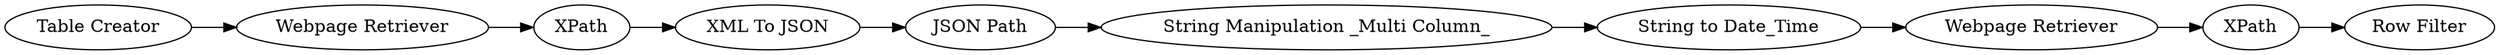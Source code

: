 digraph {
	3 -> 32
	43 -> 27
	33 -> 44
	42 -> 43
	40 -> 42
	44 -> 45
	32 -> 40
	29 -> 33
	27 -> 29
	27 [label="String Manipulation _Multi Column_"]
	43 [label="JSON Path"]
	44 [label=XPath]
	42 [label="XML To JSON"]
	29 [label="String to Date_Time"]
	40 [label=XPath]
	33 [label="Webpage Retriever"]
	32 [label="Webpage Retriever"]
	3 [label="Table Creator"]
	45 [label="Row Filter"]
	rankdir=LR
}
